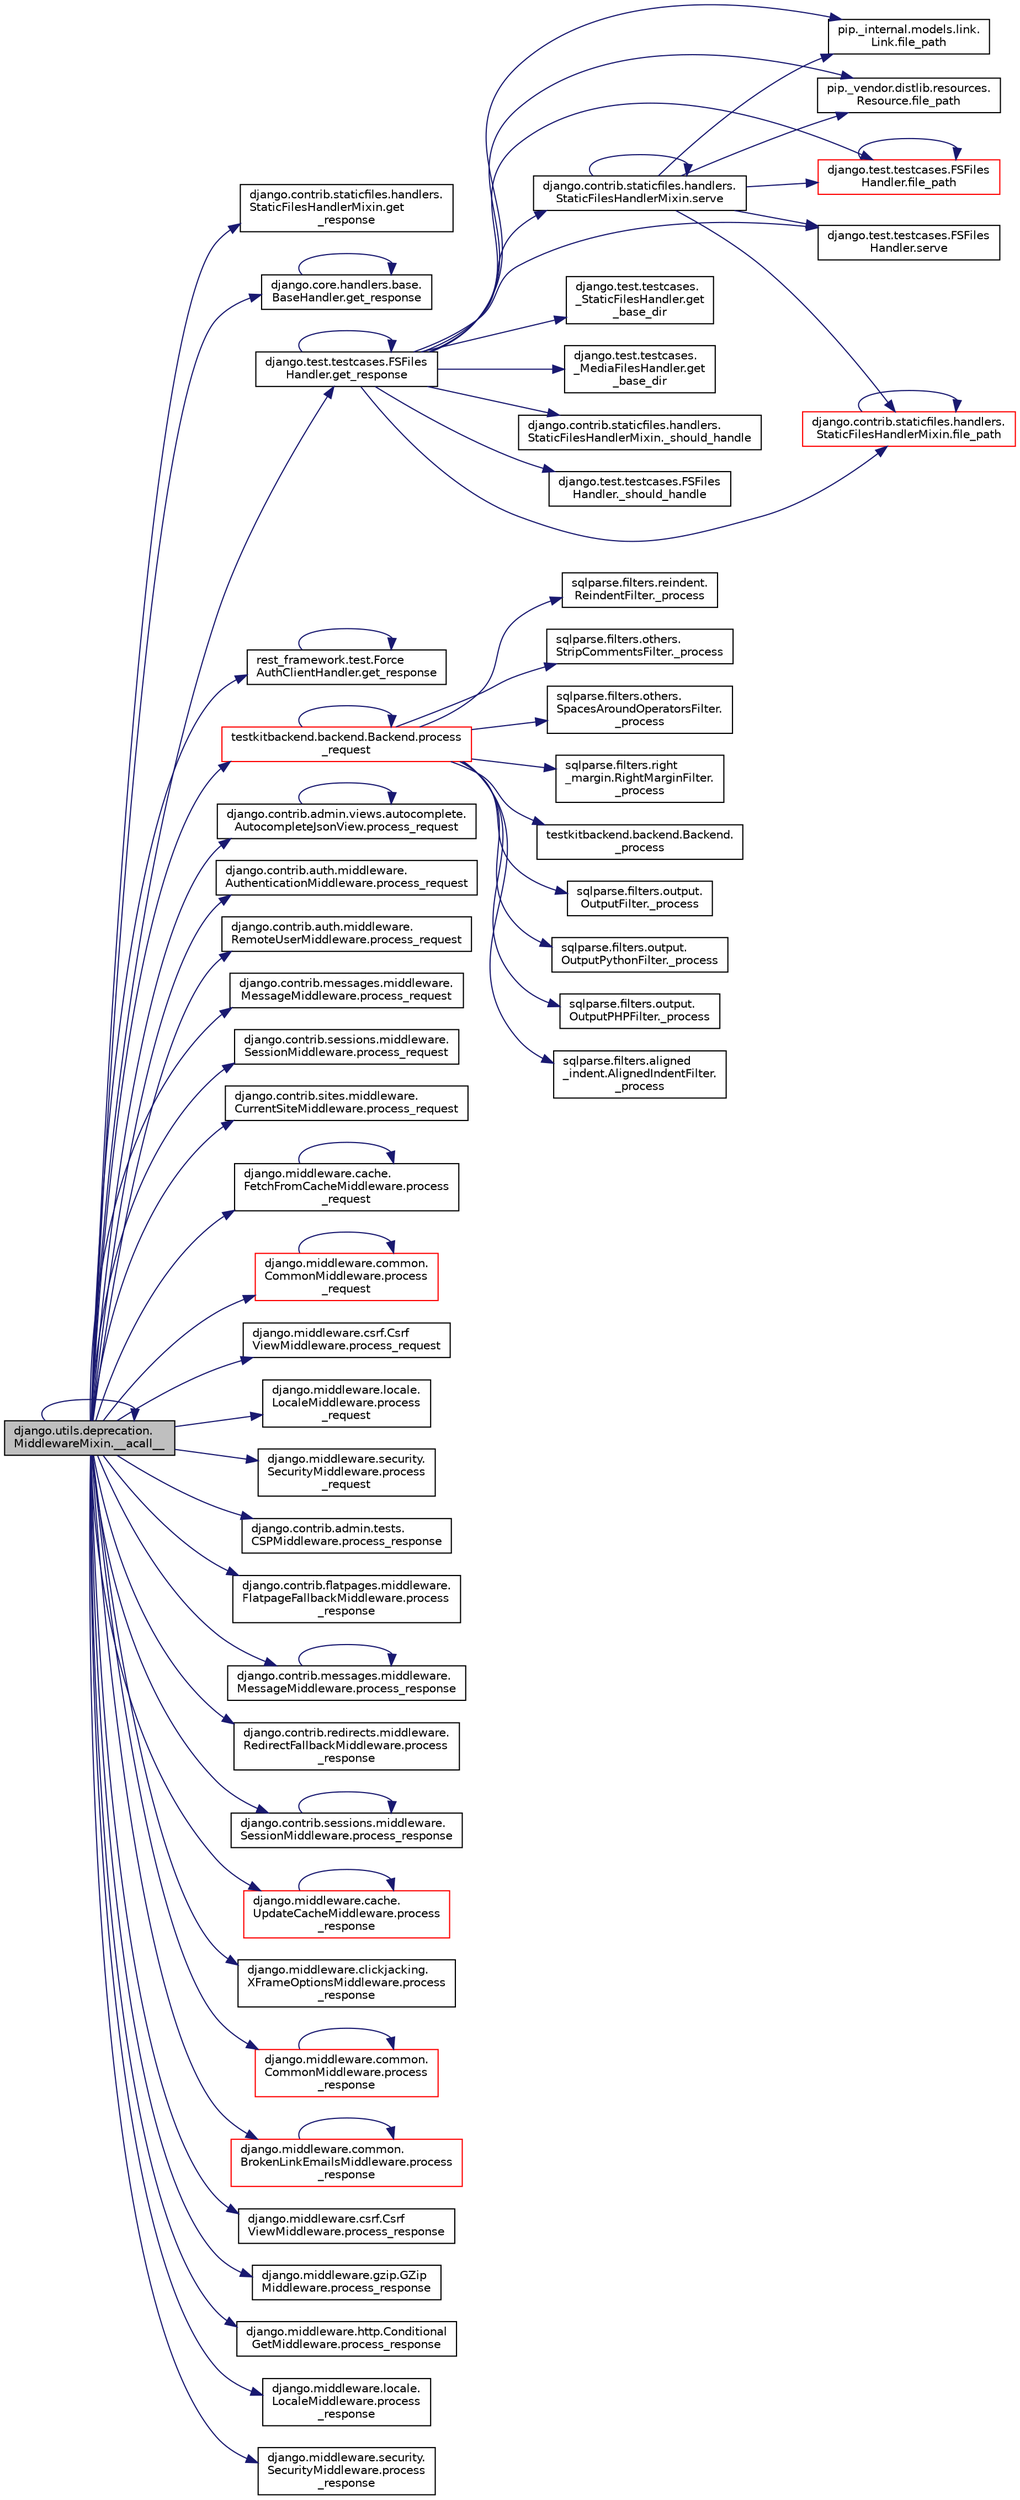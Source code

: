digraph "django.utils.deprecation.MiddlewareMixin.__acall__"
{
 // LATEX_PDF_SIZE
  edge [fontname="Helvetica",fontsize="10",labelfontname="Helvetica",labelfontsize="10"];
  node [fontname="Helvetica",fontsize="10",shape=record];
  rankdir="LR";
  Node1 [label="django.utils.deprecation.\lMiddlewareMixin.__acall__",height=0.2,width=0.4,color="black", fillcolor="grey75", style="filled", fontcolor="black",tooltip=" "];
  Node1 -> Node1 [color="midnightblue",fontsize="10",style="solid",fontname="Helvetica"];
  Node1 -> Node2 [color="midnightblue",fontsize="10",style="solid",fontname="Helvetica"];
  Node2 [label="django.contrib.staticfiles.handlers.\lStaticFilesHandlerMixin.get\l_response",height=0.2,width=0.4,color="black", fillcolor="white", style="filled",URL="$df/dd5/classdjango_1_1contrib_1_1staticfiles_1_1handlers_1_1_static_files_handler_mixin.html#a8db16c86c1f97d6b33d749c8246f8838",tooltip=" "];
  Node1 -> Node3 [color="midnightblue",fontsize="10",style="solid",fontname="Helvetica"];
  Node3 [label="django.core.handlers.base.\lBaseHandler.get_response",height=0.2,width=0.4,color="black", fillcolor="white", style="filled",URL="$d3/dda/classdjango_1_1core_1_1handlers_1_1base_1_1_base_handler.html#a133792501d228e14aa15b10fb92993ba",tooltip=" "];
  Node3 -> Node3 [color="midnightblue",fontsize="10",style="solid",fontname="Helvetica"];
  Node1 -> Node4 [color="midnightblue",fontsize="10",style="solid",fontname="Helvetica"];
  Node4 [label="django.test.testcases.FSFiles\lHandler.get_response",height=0.2,width=0.4,color="black", fillcolor="white", style="filled",URL="$dc/d70/classdjango_1_1test_1_1testcases_1_1_f_s_files_handler.html#a1bd410c2b4e1fe8529203294894f75e5",tooltip=" "];
  Node4 -> Node5 [color="midnightblue",fontsize="10",style="solid",fontname="Helvetica"];
  Node5 [label="django.contrib.staticfiles.handlers.\lStaticFilesHandlerMixin._should_handle",height=0.2,width=0.4,color="black", fillcolor="white", style="filled",URL="$df/dd5/classdjango_1_1contrib_1_1staticfiles_1_1handlers_1_1_static_files_handler_mixin.html#a0d41a2bc396d5484ff7cbe57b942f8f4",tooltip=" "];
  Node4 -> Node6 [color="midnightblue",fontsize="10",style="solid",fontname="Helvetica"];
  Node6 [label="django.test.testcases.FSFiles\lHandler._should_handle",height=0.2,width=0.4,color="black", fillcolor="white", style="filled",URL="$dc/d70/classdjango_1_1test_1_1testcases_1_1_f_s_files_handler.html#ae9613eacc43d96b802a5d3333da7f356",tooltip=" "];
  Node4 -> Node7 [color="midnightblue",fontsize="10",style="solid",fontname="Helvetica"];
  Node7 [label="django.contrib.staticfiles.handlers.\lStaticFilesHandlerMixin.file_path",height=0.2,width=0.4,color="red", fillcolor="white", style="filled",URL="$df/dd5/classdjango_1_1contrib_1_1staticfiles_1_1handlers_1_1_static_files_handler_mixin.html#a2e0de9996254c4528492a3978cc3540c",tooltip=" "];
  Node7 -> Node7 [color="midnightblue",fontsize="10",style="solid",fontname="Helvetica"];
  Node4 -> Node9 [color="midnightblue",fontsize="10",style="solid",fontname="Helvetica"];
  Node9 [label="pip._internal.models.link.\lLink.file_path",height=0.2,width=0.4,color="black", fillcolor="white", style="filled",URL="$de/da5/classpip_1_1__internal_1_1models_1_1link_1_1_link.html#a72e9faf9a2a5f838cfdce89db07e3150",tooltip=" "];
  Node4 -> Node10 [color="midnightblue",fontsize="10",style="solid",fontname="Helvetica"];
  Node10 [label="pip._vendor.distlib.resources.\lResource.file_path",height=0.2,width=0.4,color="black", fillcolor="white", style="filled",URL="$d6/d16/classpip_1_1__vendor_1_1distlib_1_1resources_1_1_resource.html#af1228f4c193f5b7cc5d13ea263c33579",tooltip=" "];
  Node4 -> Node11 [color="midnightblue",fontsize="10",style="solid",fontname="Helvetica"];
  Node11 [label="django.test.testcases.FSFiles\lHandler.file_path",height=0.2,width=0.4,color="red", fillcolor="white", style="filled",URL="$dc/d70/classdjango_1_1test_1_1testcases_1_1_f_s_files_handler.html#a7432fbdcdfc1fd503436e67e243fd47e",tooltip=" "];
  Node11 -> Node11 [color="midnightblue",fontsize="10",style="solid",fontname="Helvetica"];
  Node4 -> Node12 [color="midnightblue",fontsize="10",style="solid",fontname="Helvetica"];
  Node12 [label="django.test.testcases.\l_StaticFilesHandler.get\l_base_dir",height=0.2,width=0.4,color="black", fillcolor="white", style="filled",URL="$df/d9c/classdjango_1_1test_1_1testcases_1_1___static_files_handler.html#af60e7adc23a35ecf3a6098b82d58aed0",tooltip=" "];
  Node4 -> Node13 [color="midnightblue",fontsize="10",style="solid",fontname="Helvetica"];
  Node13 [label="django.test.testcases.\l_MediaFilesHandler.get\l_base_dir",height=0.2,width=0.4,color="black", fillcolor="white", style="filled",URL="$d8/dde/classdjango_1_1test_1_1testcases_1_1___media_files_handler.html#a409d93b6315ef716fc21664e28314d85",tooltip=" "];
  Node4 -> Node4 [color="midnightblue",fontsize="10",style="solid",fontname="Helvetica"];
  Node4 -> Node14 [color="midnightblue",fontsize="10",style="solid",fontname="Helvetica"];
  Node14 [label="django.contrib.staticfiles.handlers.\lStaticFilesHandlerMixin.serve",height=0.2,width=0.4,color="black", fillcolor="white", style="filled",URL="$df/dd5/classdjango_1_1contrib_1_1staticfiles_1_1handlers_1_1_static_files_handler_mixin.html#a5743c369acb2a46eb1603cbe743b5143",tooltip=" "];
  Node14 -> Node9 [color="midnightblue",fontsize="10",style="solid",fontname="Helvetica"];
  Node14 -> Node10 [color="midnightblue",fontsize="10",style="solid",fontname="Helvetica"];
  Node14 -> Node7 [color="midnightblue",fontsize="10",style="solid",fontname="Helvetica"];
  Node14 -> Node11 [color="midnightblue",fontsize="10",style="solid",fontname="Helvetica"];
  Node14 -> Node14 [color="midnightblue",fontsize="10",style="solid",fontname="Helvetica"];
  Node14 -> Node15 [color="midnightblue",fontsize="10",style="solid",fontname="Helvetica"];
  Node15 [label="django.test.testcases.FSFiles\lHandler.serve",height=0.2,width=0.4,color="black", fillcolor="white", style="filled",URL="$dc/d70/classdjango_1_1test_1_1testcases_1_1_f_s_files_handler.html#a77f9e3566a4b7872abc28a0d71571478",tooltip=" "];
  Node4 -> Node15 [color="midnightblue",fontsize="10",style="solid",fontname="Helvetica"];
  Node1 -> Node16 [color="midnightblue",fontsize="10",style="solid",fontname="Helvetica"];
  Node16 [label="rest_framework.test.Force\lAuthClientHandler.get_response",height=0.2,width=0.4,color="black", fillcolor="white", style="filled",URL="$d4/d99/classrest__framework_1_1test_1_1_force_auth_client_handler.html#a8d2b41c20d12db94819eb168fbbf4301",tooltip=" "];
  Node16 -> Node16 [color="midnightblue",fontsize="10",style="solid",fontname="Helvetica"];
  Node1 -> Node17 [color="midnightblue",fontsize="10",style="solid",fontname="Helvetica"];
  Node17 [label="testkitbackend.backend.Backend.process\l_request",height=0.2,width=0.4,color="red", fillcolor="white", style="filled",URL="$d3/d9c/classtestkitbackend_1_1backend_1_1_backend.html#a7e6c66d8e4b78ac0e0555fd95aa28703",tooltip=" "];
  Node17 -> Node18 [color="midnightblue",fontsize="10",style="solid",fontname="Helvetica"];
  Node18 [label="sqlparse.filters.right\l_margin.RightMarginFilter.\l_process",height=0.2,width=0.4,color="black", fillcolor="white", style="filled",URL="$dd/dff/classsqlparse_1_1filters_1_1right__margin_1_1_right_margin_filter.html#a07326ca843f288dbbf3e51176b573c95",tooltip=" "];
  Node17 -> Node19 [color="midnightblue",fontsize="10",style="solid",fontname="Helvetica"];
  Node19 [label="testkitbackend.backend.Backend.\l_process",height=0.2,width=0.4,color="black", fillcolor="white", style="filled",URL="$d3/d9c/classtestkitbackend_1_1backend_1_1_backend.html#a745a469e95ca97b43af3671d00b923fa",tooltip=" "];
  Node17 -> Node20 [color="midnightblue",fontsize="10",style="solid",fontname="Helvetica"];
  Node20 [label="sqlparse.filters.output.\lOutputFilter._process",height=0.2,width=0.4,color="black", fillcolor="white", style="filled",URL="$d3/d76/classsqlparse_1_1filters_1_1output_1_1_output_filter.html#a1638a503336340d1502a0ead7981843f",tooltip=" "];
  Node17 -> Node21 [color="midnightblue",fontsize="10",style="solid",fontname="Helvetica"];
  Node21 [label="sqlparse.filters.output.\lOutputPythonFilter._process",height=0.2,width=0.4,color="black", fillcolor="white", style="filled",URL="$d8/d5a/classsqlparse_1_1filters_1_1output_1_1_output_python_filter.html#a1610109e2588df5a06bfef98b9720c3d",tooltip=" "];
  Node17 -> Node22 [color="midnightblue",fontsize="10",style="solid",fontname="Helvetica"];
  Node22 [label="sqlparse.filters.output.\lOutputPHPFilter._process",height=0.2,width=0.4,color="black", fillcolor="white", style="filled",URL="$de/d87/classsqlparse_1_1filters_1_1output_1_1_output_p_h_p_filter.html#a162a6e3827a5b451624bbd4dc3a6b172",tooltip=" "];
  Node17 -> Node23 [color="midnightblue",fontsize="10",style="solid",fontname="Helvetica"];
  Node23 [label="sqlparse.filters.aligned\l_indent.AlignedIndentFilter.\l_process",height=0.2,width=0.4,color="black", fillcolor="white", style="filled",URL="$d7/d39/classsqlparse_1_1filters_1_1aligned__indent_1_1_aligned_indent_filter.html#aed433b89e6210c7f399079f0ff4a57fe",tooltip=" "];
  Node17 -> Node24 [color="midnightblue",fontsize="10",style="solid",fontname="Helvetica"];
  Node24 [label="sqlparse.filters.reindent.\lReindentFilter._process",height=0.2,width=0.4,color="black", fillcolor="white", style="filled",URL="$d5/d80/classsqlparse_1_1filters_1_1reindent_1_1_reindent_filter.html#a97786b836c739b34f97cfebf1463e363",tooltip=" "];
  Node17 -> Node25 [color="midnightblue",fontsize="10",style="solid",fontname="Helvetica"];
  Node25 [label="sqlparse.filters.others.\lStripCommentsFilter._process",height=0.2,width=0.4,color="black", fillcolor="white", style="filled",URL="$dc/dac/classsqlparse_1_1filters_1_1others_1_1_strip_comments_filter.html#a622f2745a967db2f963fb42bfe02b223",tooltip=" "];
  Node17 -> Node26 [color="midnightblue",fontsize="10",style="solid",fontname="Helvetica"];
  Node26 [label="sqlparse.filters.others.\lSpacesAroundOperatorsFilter.\l_process",height=0.2,width=0.4,color="black", fillcolor="white", style="filled",URL="$d7/dac/classsqlparse_1_1filters_1_1others_1_1_spaces_around_operators_filter.html#a899cff5a97ea4b0efe5b367a36827b1c",tooltip=" "];
  Node17 -> Node17 [color="midnightblue",fontsize="10",style="solid",fontname="Helvetica"];
  Node1 -> Node1098 [color="midnightblue",fontsize="10",style="solid",fontname="Helvetica"];
  Node1098 [label="django.contrib.admin.views.autocomplete.\lAutocompleteJsonView.process_request",height=0.2,width=0.4,color="black", fillcolor="white", style="filled",URL="$d5/d24/classdjango_1_1contrib_1_1admin_1_1views_1_1autocomplete_1_1_autocomplete_json_view.html#a6590d49b992196ac3ce3274d3c9da0f9",tooltip=" "];
  Node1098 -> Node1098 [color="midnightblue",fontsize="10",style="solid",fontname="Helvetica"];
  Node1 -> Node1099 [color="midnightblue",fontsize="10",style="solid",fontname="Helvetica"];
  Node1099 [label="django.contrib.auth.middleware.\lAuthenticationMiddleware.process_request",height=0.2,width=0.4,color="black", fillcolor="white", style="filled",URL="$dc/d11/classdjango_1_1contrib_1_1auth_1_1middleware_1_1_authentication_middleware.html#af0999289e5540ef1e2c4b0185d7af288",tooltip=" "];
  Node1 -> Node1100 [color="midnightblue",fontsize="10",style="solid",fontname="Helvetica"];
  Node1100 [label="django.contrib.auth.middleware.\lRemoteUserMiddleware.process_request",height=0.2,width=0.4,color="black", fillcolor="white", style="filled",URL="$d7/d11/classdjango_1_1contrib_1_1auth_1_1middleware_1_1_remote_user_middleware.html#a6dfcaf05bf8b7a0617ed19a11d35f550",tooltip=" "];
  Node1 -> Node1101 [color="midnightblue",fontsize="10",style="solid",fontname="Helvetica"];
  Node1101 [label="django.contrib.messages.middleware.\lMessageMiddleware.process_request",height=0.2,width=0.4,color="black", fillcolor="white", style="filled",URL="$da/de3/classdjango_1_1contrib_1_1messages_1_1middleware_1_1_message_middleware.html#a2ee6c7a5865c405fe1176ced17248de2",tooltip=" "];
  Node1 -> Node1102 [color="midnightblue",fontsize="10",style="solid",fontname="Helvetica"];
  Node1102 [label="django.contrib.sessions.middleware.\lSessionMiddleware.process_request",height=0.2,width=0.4,color="black", fillcolor="white", style="filled",URL="$d2/d01/classdjango_1_1contrib_1_1sessions_1_1middleware_1_1_session_middleware.html#a798b32e20e150bdfe1dc08d0437b7be4",tooltip=" "];
  Node1 -> Node1103 [color="midnightblue",fontsize="10",style="solid",fontname="Helvetica"];
  Node1103 [label="django.contrib.sites.middleware.\lCurrentSiteMiddleware.process_request",height=0.2,width=0.4,color="black", fillcolor="white", style="filled",URL="$d8/d26/classdjango_1_1contrib_1_1sites_1_1middleware_1_1_current_site_middleware.html#ac887310b26d6edf06e358d2fb978fe17",tooltip=" "];
  Node1 -> Node1104 [color="midnightblue",fontsize="10",style="solid",fontname="Helvetica"];
  Node1104 [label="django.middleware.cache.\lFetchFromCacheMiddleware.process\l_request",height=0.2,width=0.4,color="black", fillcolor="white", style="filled",URL="$da/d66/classdjango_1_1middleware_1_1cache_1_1_fetch_from_cache_middleware.html#a13080cf23b1128c7ca24e66a681ca477",tooltip=" "];
  Node1104 -> Node1104 [color="midnightblue",fontsize="10",style="solid",fontname="Helvetica"];
  Node1 -> Node1105 [color="midnightblue",fontsize="10",style="solid",fontname="Helvetica"];
  Node1105 [label="django.middleware.common.\lCommonMiddleware.process\l_request",height=0.2,width=0.4,color="red", fillcolor="white", style="filled",URL="$dc/dcb/classdjango_1_1middleware_1_1common_1_1_common_middleware.html#aec64deb95081360d770c7f83a79f62a3",tooltip=" "];
  Node1105 -> Node1105 [color="midnightblue",fontsize="10",style="solid",fontname="Helvetica"];
  Node1 -> Node1108 [color="midnightblue",fontsize="10",style="solid",fontname="Helvetica"];
  Node1108 [label="django.middleware.csrf.Csrf\lViewMiddleware.process_request",height=0.2,width=0.4,color="black", fillcolor="white", style="filled",URL="$d6/d31/classdjango_1_1middleware_1_1csrf_1_1_csrf_view_middleware.html#adf973637c14e8f9b726bbf6570dc813e",tooltip=" "];
  Node1 -> Node1109 [color="midnightblue",fontsize="10",style="solid",fontname="Helvetica"];
  Node1109 [label="django.middleware.locale.\lLocaleMiddleware.process\l_request",height=0.2,width=0.4,color="black", fillcolor="white", style="filled",URL="$d6/d56/classdjango_1_1middleware_1_1locale_1_1_locale_middleware.html#ad71509611d6a9a5def41555920e542d3",tooltip=" "];
  Node1 -> Node1110 [color="midnightblue",fontsize="10",style="solid",fontname="Helvetica"];
  Node1110 [label="django.middleware.security.\lSecurityMiddleware.process\l_request",height=0.2,width=0.4,color="black", fillcolor="white", style="filled",URL="$d4/da7/classdjango_1_1middleware_1_1security_1_1_security_middleware.html#a9d7c62051f2b1bdfd2181ac87a54f974",tooltip=" "];
  Node1 -> Node5542 [color="midnightblue",fontsize="10",style="solid",fontname="Helvetica"];
  Node5542 [label="django.contrib.admin.tests.\lCSPMiddleware.process_response",height=0.2,width=0.4,color="black", fillcolor="white", style="filled",URL="$d6/dec/classdjango_1_1contrib_1_1admin_1_1tests_1_1_c_s_p_middleware.html#abe339aa3925209b79de6b79956ac36e3",tooltip=" "];
  Node1 -> Node5543 [color="midnightblue",fontsize="10",style="solid",fontname="Helvetica"];
  Node5543 [label="django.contrib.flatpages.middleware.\lFlatpageFallbackMiddleware.process\l_response",height=0.2,width=0.4,color="black", fillcolor="white", style="filled",URL="$d4/d53/classdjango_1_1contrib_1_1flatpages_1_1middleware_1_1_flatpage_fallback_middleware.html#ad329568ff511e714811b927d908b5ad2",tooltip=" "];
  Node1 -> Node5544 [color="midnightblue",fontsize="10",style="solid",fontname="Helvetica"];
  Node5544 [label="django.contrib.messages.middleware.\lMessageMiddleware.process_response",height=0.2,width=0.4,color="black", fillcolor="white", style="filled",URL="$da/de3/classdjango_1_1contrib_1_1messages_1_1middleware_1_1_message_middleware.html#a2280f2fb9e72499a0e2fa1cfc1e0d12a",tooltip=" "];
  Node5544 -> Node5544 [color="midnightblue",fontsize="10",style="solid",fontname="Helvetica"];
  Node1 -> Node5545 [color="midnightblue",fontsize="10",style="solid",fontname="Helvetica"];
  Node5545 [label="django.contrib.redirects.middleware.\lRedirectFallbackMiddleware.process\l_response",height=0.2,width=0.4,color="black", fillcolor="white", style="filled",URL="$d5/dc3/classdjango_1_1contrib_1_1redirects_1_1middleware_1_1_redirect_fallback_middleware.html#a5b244d9ee0aaa06372403e6abc378478",tooltip=" "];
  Node1 -> Node5546 [color="midnightblue",fontsize="10",style="solid",fontname="Helvetica"];
  Node5546 [label="django.contrib.sessions.middleware.\lSessionMiddleware.process_response",height=0.2,width=0.4,color="black", fillcolor="white", style="filled",URL="$d2/d01/classdjango_1_1contrib_1_1sessions_1_1middleware_1_1_session_middleware.html#a4d0a324490e2f8f893589ceb2b957d0a",tooltip=" "];
  Node5546 -> Node5546 [color="midnightblue",fontsize="10",style="solid",fontname="Helvetica"];
  Node1 -> Node5547 [color="midnightblue",fontsize="10",style="solid",fontname="Helvetica"];
  Node5547 [label="django.middleware.cache.\lUpdateCacheMiddleware.process\l_response",height=0.2,width=0.4,color="red", fillcolor="white", style="filled",URL="$d5/da8/classdjango_1_1middleware_1_1cache_1_1_update_cache_middleware.html#a923e563146c968dcfb4217a470822900",tooltip=" "];
  Node5547 -> Node5547 [color="midnightblue",fontsize="10",style="solid",fontname="Helvetica"];
  Node1 -> Node5549 [color="midnightblue",fontsize="10",style="solid",fontname="Helvetica"];
  Node5549 [label="django.middleware.clickjacking.\lXFrameOptionsMiddleware.process\l_response",height=0.2,width=0.4,color="black", fillcolor="white", style="filled",URL="$d8/d76/classdjango_1_1middleware_1_1clickjacking_1_1_x_frame_options_middleware.html#ab7e78e3a29257f65b480f30c23501218",tooltip=" "];
  Node1 -> Node5550 [color="midnightblue",fontsize="10",style="solid",fontname="Helvetica"];
  Node5550 [label="django.middleware.common.\lCommonMiddleware.process\l_response",height=0.2,width=0.4,color="red", fillcolor="white", style="filled",URL="$dc/dcb/classdjango_1_1middleware_1_1common_1_1_common_middleware.html#ab07c9a82996932bc8a6f927ef3dc5e97",tooltip=" "];
  Node5550 -> Node5550 [color="midnightblue",fontsize="10",style="solid",fontname="Helvetica"];
  Node1 -> Node5551 [color="midnightblue",fontsize="10",style="solid",fontname="Helvetica"];
  Node5551 [label="django.middleware.common.\lBrokenLinkEmailsMiddleware.process\l_response",height=0.2,width=0.4,color="red", fillcolor="white", style="filled",URL="$d3/d19/classdjango_1_1middleware_1_1common_1_1_broken_link_emails_middleware.html#a887032fdaa3be782d46b00b2deb71fe9",tooltip=" "];
  Node5551 -> Node5551 [color="midnightblue",fontsize="10",style="solid",fontname="Helvetica"];
  Node1 -> Node5554 [color="midnightblue",fontsize="10",style="solid",fontname="Helvetica"];
  Node5554 [label="django.middleware.csrf.Csrf\lViewMiddleware.process_response",height=0.2,width=0.4,color="black", fillcolor="white", style="filled",URL="$d6/d31/classdjango_1_1middleware_1_1csrf_1_1_csrf_view_middleware.html#ae6aab901e38cb5d5306e151b60293b0f",tooltip=" "];
  Node1 -> Node5555 [color="midnightblue",fontsize="10",style="solid",fontname="Helvetica"];
  Node5555 [label="django.middleware.gzip.GZip\lMiddleware.process_response",height=0.2,width=0.4,color="black", fillcolor="white", style="filled",URL="$d4/d1c/classdjango_1_1middleware_1_1gzip_1_1_g_zip_middleware.html#aae22ae566164343cd2723b7cee3d0617",tooltip=" "];
  Node1 -> Node5556 [color="midnightblue",fontsize="10",style="solid",fontname="Helvetica"];
  Node5556 [label="django.middleware.http.Conditional\lGetMiddleware.process_response",height=0.2,width=0.4,color="black", fillcolor="white", style="filled",URL="$d4/dee/classdjango_1_1middleware_1_1http_1_1_conditional_get_middleware.html#aa05ca056fa72207b205208bf30bc3ac4",tooltip=" "];
  Node1 -> Node5557 [color="midnightblue",fontsize="10",style="solid",fontname="Helvetica"];
  Node5557 [label="django.middleware.locale.\lLocaleMiddleware.process\l_response",height=0.2,width=0.4,color="black", fillcolor="white", style="filled",URL="$d6/d56/classdjango_1_1middleware_1_1locale_1_1_locale_middleware.html#aa1ed35b89fb37d4be9742297012a9531",tooltip=" "];
  Node1 -> Node5558 [color="midnightblue",fontsize="10",style="solid",fontname="Helvetica"];
  Node5558 [label="django.middleware.security.\lSecurityMiddleware.process\l_response",height=0.2,width=0.4,color="black", fillcolor="white", style="filled",URL="$d4/da7/classdjango_1_1middleware_1_1security_1_1_security_middleware.html#a40da98c15aee53401e728a5b7255ceaa",tooltip=" "];
}
